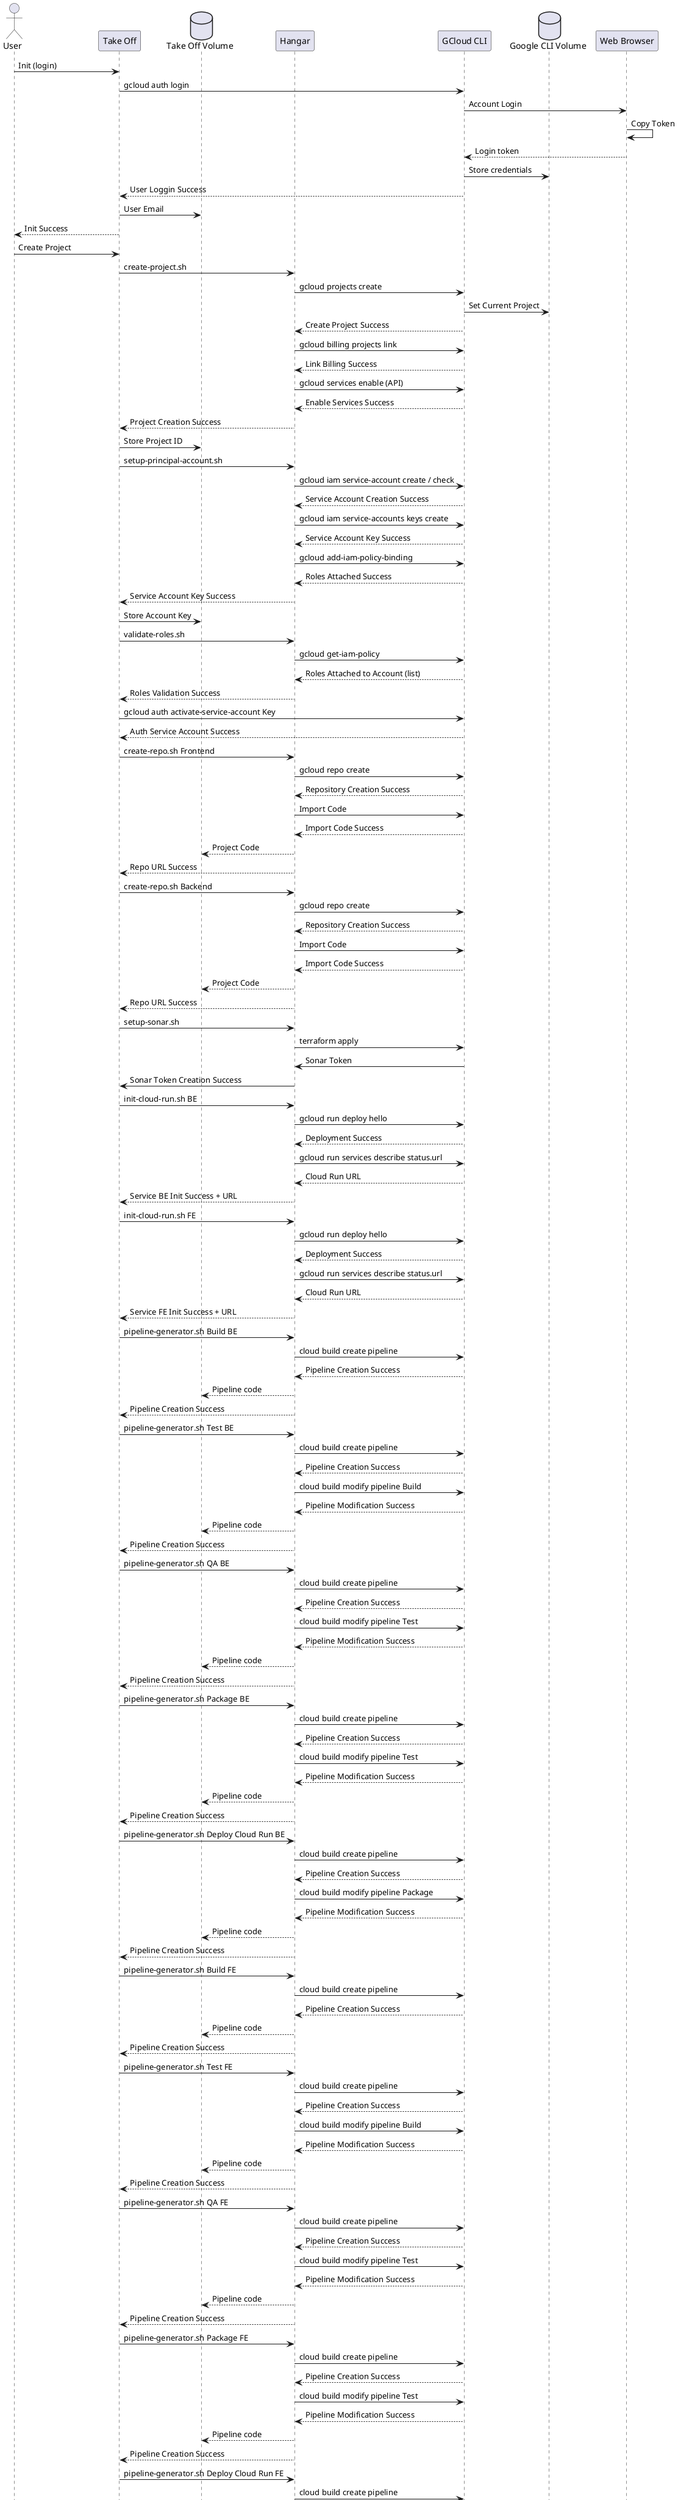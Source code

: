 @startuml sequence

actor       User                as User
participant "Take Off"          as TakeOff
database    "Take Off Volume"    as Cache
participant "Hangar"            as Hangar
participant "GCloud CLI"        as Gcloud
database    "Google CLI Volume"         as Clicache
participant "Web Browser"       as Web


User -> TakeOff : Init (login)
TakeOff -> Gcloud: gcloud auth login
Gcloud -> Web: Account Login
Web -> Web : Copy Token
Web --> Gcloud: Login token
Gcloud -> Clicache: Store credentials
Gcloud --> TakeOff: User Loggin Success
TakeOff -> Cache: User Email
TakeOff --> User : Init Success


User -> TakeOff : Create Project

TakeOff -> Hangar : create-project.sh
Hangar -> Gcloud : gcloud projects create
Gcloud -> Clicache : Set Current Project
Gcloud --> Hangar : Create Project Success
Hangar -> Gcloud : gcloud billing projects link
Gcloud --> Hangar : Link Billing Success
Hangar -> Gcloud : gcloud services enable (API)
Gcloud --> Hangar : Enable Services Success
Hangar --> TakeOff : Project Creation Success
TakeOff -> Cache : Store Project ID

TakeOff -> Hangar : setup-principal-account.sh
Hangar -> Gcloud : gcloud iam service-account create / check
Gcloud --> Hangar : Service Account Creation Success
Hangar -> Gcloud : gcloud iam service-accounts keys create
Gcloud --> Hangar : Service Account Key Success
Hangar -> Gcloud : gcloud add-iam-policy-binding
Gcloud --> Hangar : Roles Attached Success
' Revisar esta parte -- Renombrar a Volumen y escribe Hangar directo
Hangar --> TakeOff : Service Account Key Success
TakeOff -> Cache : Store Account Key

TakeOff -> Hangar : validate-roles.sh
' Opcional
Hangar -> Gcloud : gcloud get-iam-policy
Gcloud --> Hangar : Roles Attached to Account (list)
Hangar --> TakeOff : Roles Validation Success
' Revisar Como gestionar esta key
TakeOff -> Gcloud : gcloud auth activate-service-account Key
Gcloud --> TakeOff : Auth Service Account Success

TakeOff -> Hangar : create-repo.sh Frontend
Hangar -> Gcloud : gcloud repo create
Gcloud --> Hangar : Repository Creation Success
Hangar -> Gcloud : Import Code
Gcloud --> Hangar : Import Code Success
Hangar --> Cache : Project Code
Hangar --> TakeOff : Repo URL Success

TakeOff -> Hangar : create-repo.sh Backend
Hangar -> Gcloud : gcloud repo create
Gcloud --> Hangar : Repository Creation Success
Hangar -> Gcloud : Import Code
Gcloud --> Hangar : Import Code Success
Hangar --> Cache : Project Code
Hangar --> TakeOff : Repo URL Success

TakeOff -> Hangar : setup-sonar.sh
Hangar -> Gcloud : terraform apply
Gcloud -> Hangar : Sonar Token
Hangar -> TakeOff : Sonar Token Creation Success

TakeOff -> Hangar : init-cloud-run.sh BE
Hangar -> Gcloud :  gcloud run deploy hello
Gcloud --> Hangar : Deployment Success
Hangar -> Gcloud : gcloud run services describe status.url
Gcloud --> Hangar : Cloud Run URL
Hangar --> TakeOff : Service BE Init Success + URL

TakeOff -> Hangar : init-cloud-run.sh FE
Hangar -> Gcloud :  gcloud run deploy hello
Gcloud --> Hangar : Deployment Success
Hangar -> Gcloud : gcloud run services describe status.url
Gcloud --> Hangar : Cloud Run URL
Hangar --> TakeOff : Service FE Init Success + URL

TakeOff -> Hangar : pipeline-generator.sh Build BE
Hangar -> Gcloud : cloud build create pipeline
Gcloud --> Hangar : Pipeline Creation Success
Hangar --> Cache : Pipeline code
Hangar --> TakeOff : Pipeline Creation Success
TakeOff -> Hangar : pipeline-generator.sh Test BE
Hangar -> Gcloud : cloud build create pipeline
Gcloud --> Hangar : Pipeline Creation Success
Hangar -> Gcloud : cloud build modify pipeline Build
Gcloud --> Hangar : Pipeline Modification Success
Hangar --> Cache : Pipeline code
Hangar --> TakeOff : Pipeline Creation Success
TakeOff -> Hangar : pipeline-generator.sh QA BE
Hangar -> Gcloud : cloud build create pipeline
Gcloud --> Hangar : Pipeline Creation Success
Hangar -> Gcloud : cloud build modify pipeline Test
Gcloud --> Hangar : Pipeline Modification Success
Hangar --> Cache : Pipeline code
Hangar --> TakeOff : Pipeline Creation Success
TakeOff -> Hangar : pipeline-generator.sh Package BE
Hangar -> Gcloud : cloud build create pipeline
Gcloud --> Hangar : Pipeline Creation Success
Hangar -> Gcloud : cloud build modify pipeline Test
Gcloud --> Hangar : Pipeline Modification Success
Hangar --> Cache : Pipeline code
Hangar --> TakeOff : Pipeline Creation Success
TakeOff -> Hangar : pipeline-generator.sh Deploy Cloud Run BE
Hangar -> Gcloud : cloud build create pipeline
Gcloud --> Hangar : Pipeline Creation Success
Hangar -> Gcloud : cloud build modify pipeline Package 
Gcloud --> Hangar : Pipeline Modification Success
Hangar --> Cache : Pipeline code
Hangar --> TakeOff : Pipeline Creation Success

TakeOff -> Hangar : pipeline-generator.sh Build FE
Hangar -> Gcloud : cloud build create pipeline
Gcloud --> Hangar : Pipeline Creation Success
Hangar --> Cache : Pipeline code
Hangar --> TakeOff : Pipeline Creation Success
TakeOff -> Hangar : pipeline-generator.sh Test FE
Hangar -> Gcloud : cloud build create pipeline
Gcloud --> Hangar : Pipeline Creation Success
Hangar -> Gcloud : cloud build modify pipeline Build
Gcloud --> Hangar : Pipeline Modification Success
Hangar --> Cache : Pipeline code
Hangar --> TakeOff : Pipeline Creation Success
TakeOff -> Hangar : pipeline-generator.sh QA FE
Hangar -> Gcloud : cloud build create pipeline
Gcloud --> Hangar : Pipeline Creation Success
Hangar -> Gcloud : cloud build modify pipeline Test
Gcloud --> Hangar : Pipeline Modification Success
Hangar --> Cache : Pipeline code
Hangar --> TakeOff : Pipeline Creation Success
TakeOff -> Hangar : pipeline-generator.sh Package FE
Hangar -> Gcloud : cloud build create pipeline
Gcloud --> Hangar : Pipeline Creation Success
Hangar -> Gcloud : cloud build modify pipeline Test
Gcloud --> Hangar : Pipeline Modification Success
Hangar --> Cache : Pipeline code
Hangar --> TakeOff : Pipeline Creation Success
TakeOff -> Hangar : pipeline-generator.sh Deploy Cloud Run FE
Hangar -> Gcloud : cloud build create pipeline
Gcloud --> Hangar : Pipeline Creation Success
Hangar -> Gcloud : cloud build modify pipeline Package
Gcloud --> Hangar : Pipeline Modification Success
Hangar --> Cache : Pipeline code
Hangar --> TakeOff : Pipeline Creation Success

TakeOff --> User : Project Creation Success
@enduml